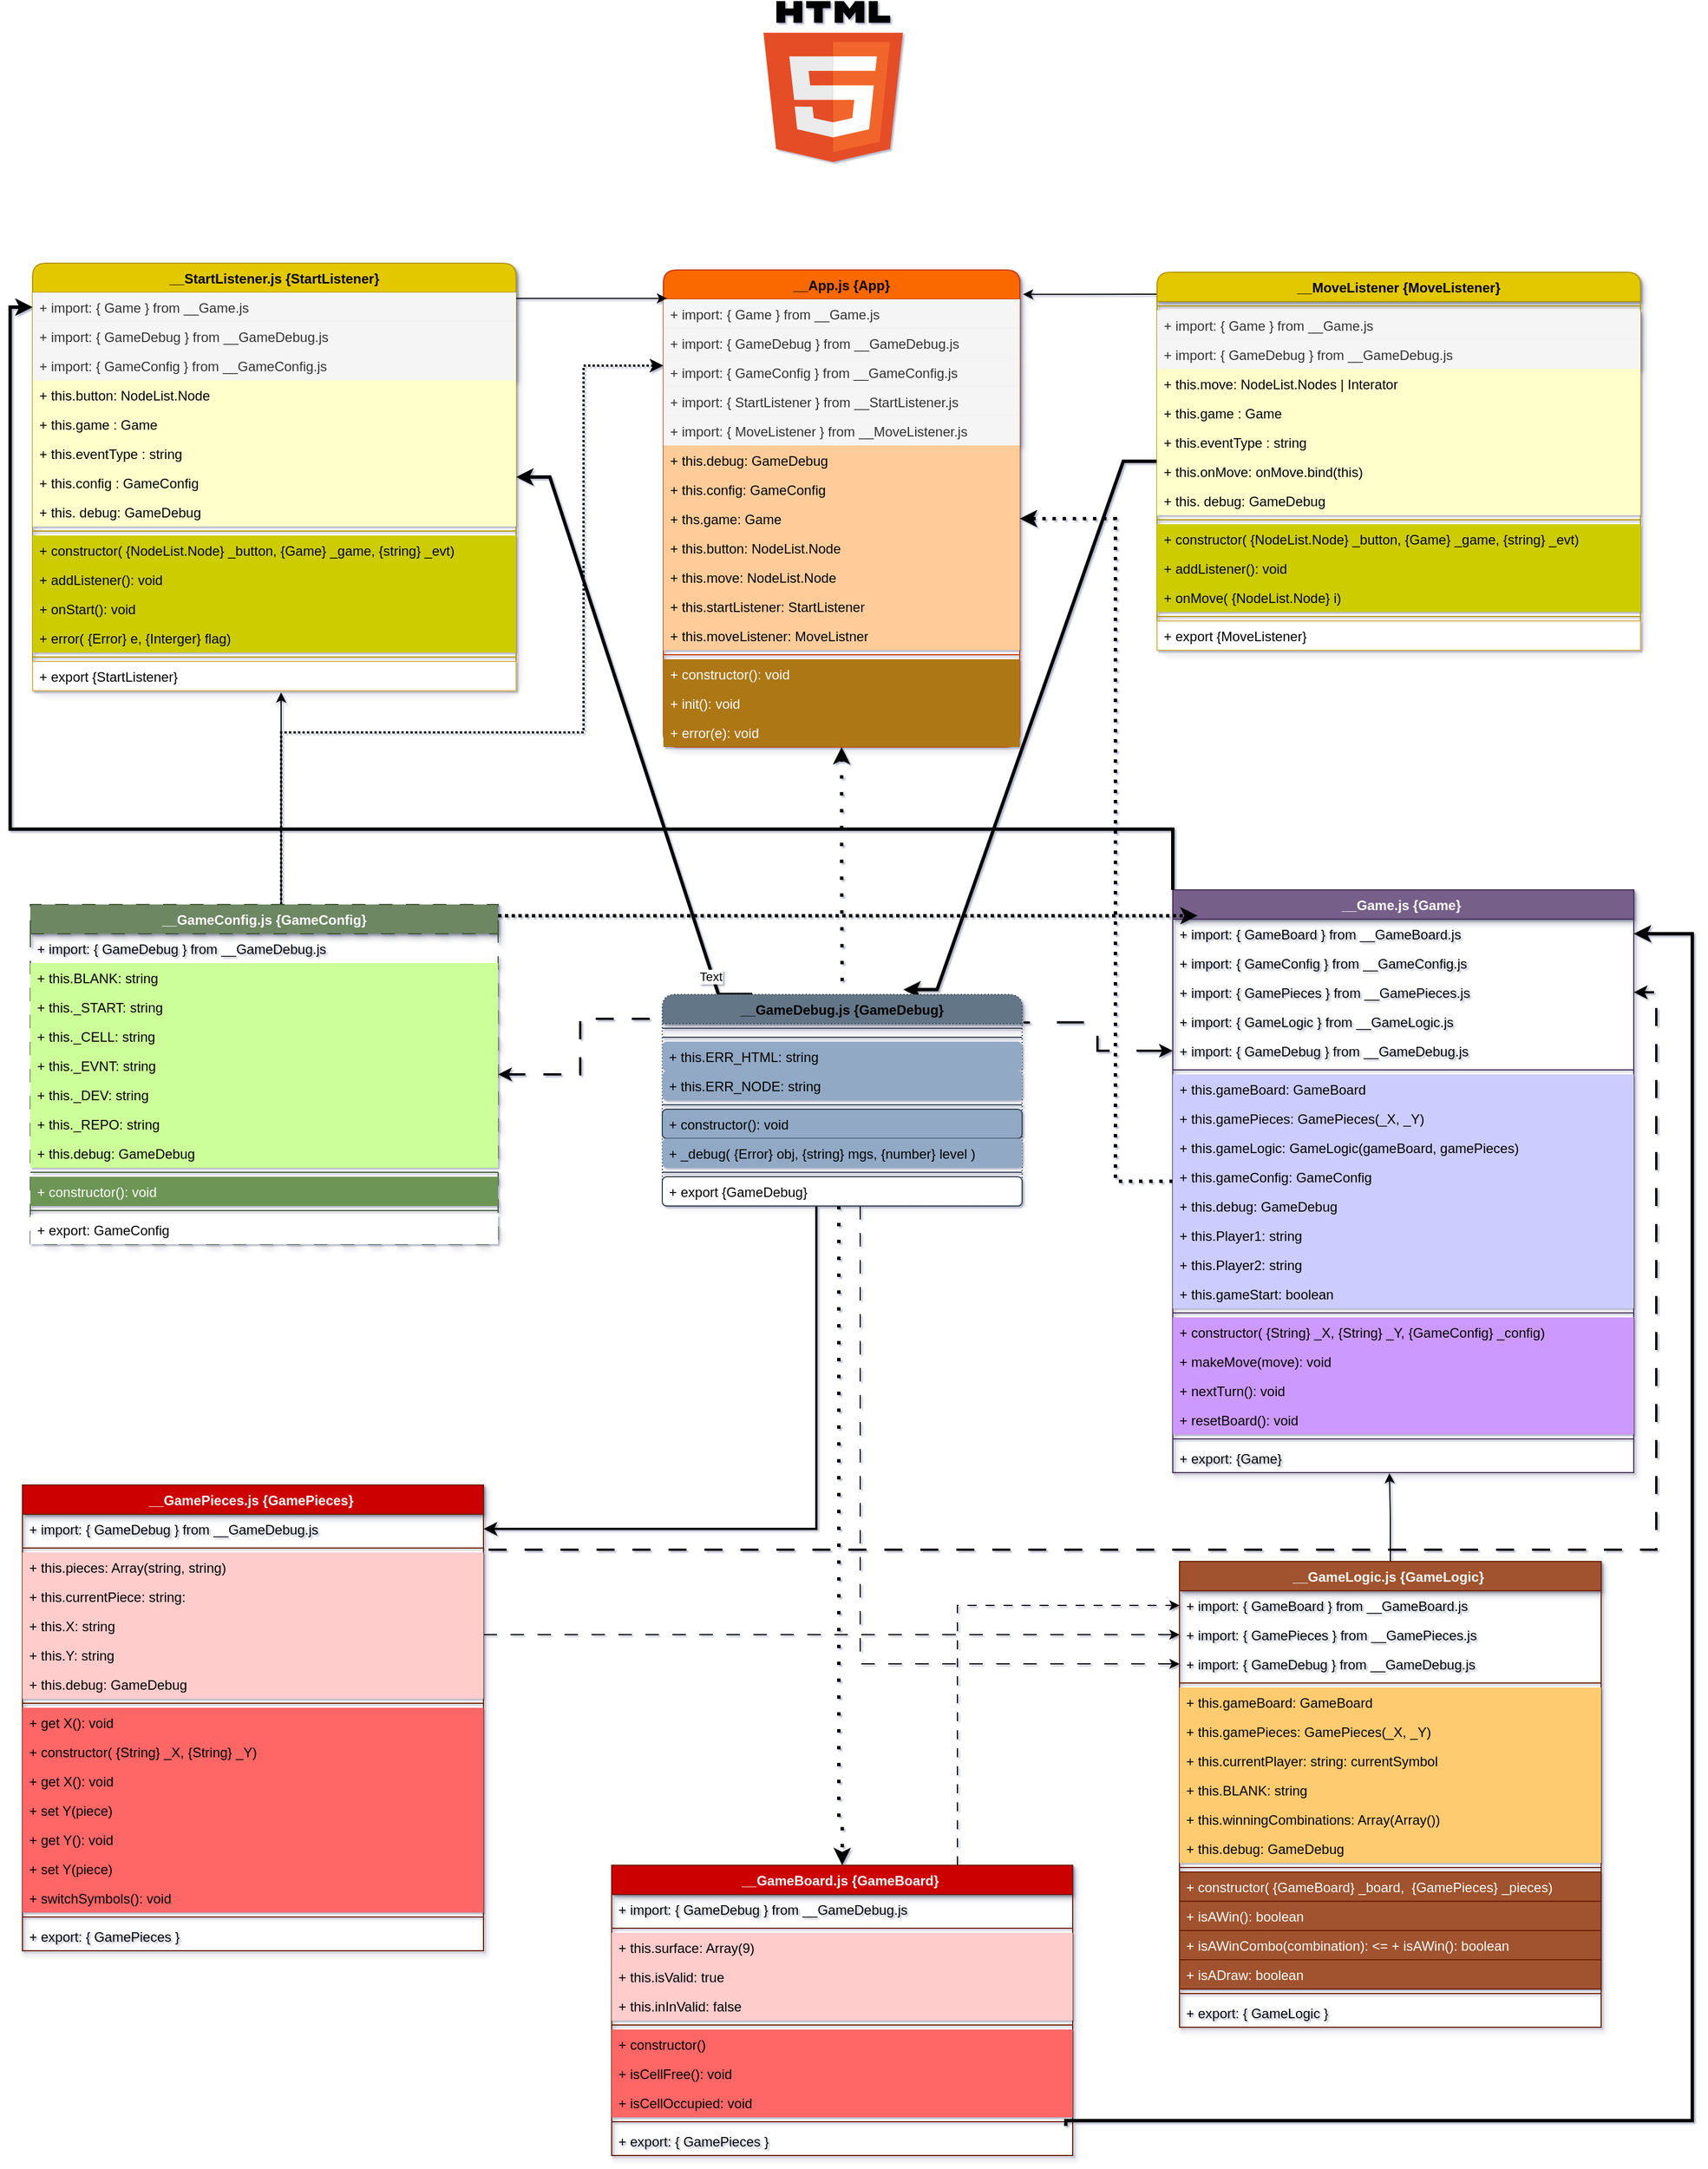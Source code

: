 <mxfile version="21.0.6" type="github"><diagram name="Class Diagram: Tic Tac Toe" id="aCE_5Tv1TAG58n2NZjRF"><mxGraphModel dx="3707" dy="3005" grid="0" gridSize="10" guides="0" tooltips="1" connect="1" arrows="1" fold="1" page="1" pageScale="1" pageWidth="827" pageHeight="1169" math="0" shadow="1"><root><mxCell id="0"/><mxCell id="1" parent="0"/><mxCell id="OfPYp8utOVpG8Hfqrlgx-23" style="edgeStyle=orthogonalEdgeStyle;rounded=0;orthogonalLoop=1;jettySize=auto;html=1;exitX=1.009;exitY=-0.168;exitDx=0;exitDy=0;entryX=0.004;entryY=0.058;entryDx=0;entryDy=0;entryPerimeter=0;exitPerimeter=0;startArrow=classic;startFill=1;endArrow=none;endFill=0;" parent="1" source="c5cfu-kxik5QwjreXYwy-25" target="qb7xBr4XLLizryB7wynD-14" edge="1"><mxGeometry relative="1" as="geometry"><mxPoint x="596" y="-669" as="sourcePoint"/><Array as="points"/></mxGeometry></mxCell><mxCell id="c5cfu-kxik5QwjreXYwy-33" style="edgeStyle=orthogonalEdgeStyle;rounded=0;orthogonalLoop=1;jettySize=auto;html=1;entryX=0.5;entryY=0;entryDx=0;entryDy=0;startArrow=classic;startFill=1;endArrow=none;endFill=0;dashed=1;dashPattern=1 4;strokeWidth=3;" edge="1" parent="1" source="PlaFUCfjhteBFu3HmuK4-12" target="OfPYp8utOVpG8Hfqrlgx-191"><mxGeometry relative="1" as="geometry"/></mxCell><mxCell id="PlaFUCfjhteBFu3HmuK4-12" value="__App.js {App}" style="swimlane;fontStyle=1;align=center;verticalAlign=top;childLayout=stackLayout;horizontal=1;startSize=26;horizontalStack=0;resizeParent=1;resizeParentMax=0;resizeLast=0;collapsible=1;marginBottom=0;whiteSpace=wrap;html=1;fillColor=#fa6800;fontColor=#000000;strokeColor=#C73500;shadow=1;rounded=1;" parent="1" vertex="1"><mxGeometry x="260" y="-845" width="317" height="424" as="geometry"/></mxCell><mxCell id="c5cfu-kxik5QwjreXYwy-25" value="+ import: { Game } from __Game.js" style="text;strokeColor=none;fillColor=#f5f5f5;align=left;verticalAlign=top;spacingLeft=4;spacingRight=4;overflow=hidden;rotatable=0;points=[[0,0.5],[1,0.5]];portConstraint=eastwest;whiteSpace=wrap;html=1;fontColor=#333333;shadow=1;" vertex="1" parent="PlaFUCfjhteBFu3HmuK4-12"><mxGeometry y="26" width="317" height="26" as="geometry"/></mxCell><mxCell id="c5cfu-kxik5QwjreXYwy-26" value="+ import: { GameDebug } from __GameDebug.js" style="text;strokeColor=none;fillColor=#f5f5f5;align=left;verticalAlign=top;spacingLeft=4;spacingRight=4;overflow=hidden;rotatable=0;points=[[0,0.5],[1,0.5]];portConstraint=eastwest;whiteSpace=wrap;html=1;fontColor=#333333;shadow=1;" vertex="1" parent="PlaFUCfjhteBFu3HmuK4-12"><mxGeometry y="52" width="317" height="26" as="geometry"/></mxCell><mxCell id="c5cfu-kxik5QwjreXYwy-27" value="+ import: { GameConfig } from __GameConfig.js" style="text;strokeColor=none;fillColor=#f5f5f5;align=left;verticalAlign=top;spacingLeft=4;spacingRight=4;overflow=hidden;rotatable=0;points=[[0,0.5],[1,0.5]];portConstraint=eastwest;whiteSpace=wrap;html=1;fontColor=#333333;shadow=1;" vertex="1" parent="PlaFUCfjhteBFu3HmuK4-12"><mxGeometry y="78" width="317" height="26" as="geometry"/></mxCell><mxCell id="c5cfu-kxik5QwjreXYwy-28" value="+ import: { StartListener } from __StartListener.js" style="text;strokeColor=none;fillColor=#f5f5f5;align=left;verticalAlign=top;spacingLeft=4;spacingRight=4;overflow=hidden;rotatable=0;points=[[0,0.5],[1,0.5]];portConstraint=eastwest;whiteSpace=wrap;html=1;fontColor=#333333;shadow=1;" vertex="1" parent="PlaFUCfjhteBFu3HmuK4-12"><mxGeometry y="104" width="317" height="26" as="geometry"/></mxCell><mxCell id="c5cfu-kxik5QwjreXYwy-29" value="+ import: { MoveListener } from __MoveListener.js" style="text;strokeColor=none;fillColor=#f5f5f5;align=left;verticalAlign=top;spacingLeft=4;spacingRight=4;overflow=hidden;rotatable=0;points=[[0,0.5],[1,0.5]];portConstraint=eastwest;whiteSpace=wrap;html=1;fontColor=#333333;shadow=1;" vertex="1" parent="PlaFUCfjhteBFu3HmuK4-12"><mxGeometry y="130" width="317" height="26" as="geometry"/></mxCell><mxCell id="PlaFUCfjhteBFu3HmuK4-13" value="+ this.debug: GameDebug" style="text;strokeColor=none;fillColor=#FFCC99;align=left;verticalAlign=top;spacingLeft=4;spacingRight=4;overflow=hidden;rotatable=0;points=[[0,0.5],[1,0.5]];portConstraint=eastwest;whiteSpace=wrap;html=1;" parent="PlaFUCfjhteBFu3HmuK4-12" vertex="1"><mxGeometry y="156" width="317" height="26" as="geometry"/></mxCell><mxCell id="PlaFUCfjhteBFu3HmuK4-16" value="+ this.config: GameConfig" style="text;strokeColor=none;fillColor=#FFCC99;align=left;verticalAlign=top;spacingLeft=4;spacingRight=4;overflow=hidden;rotatable=0;points=[[0,0.5],[1,0.5]];portConstraint=eastwest;whiteSpace=wrap;html=1;" parent="PlaFUCfjhteBFu3HmuK4-12" vertex="1"><mxGeometry y="182" width="317" height="26" as="geometry"/></mxCell><mxCell id="PlaFUCfjhteBFu3HmuK4-17" value="+ ths.game: Game" style="text;strokeColor=none;fillColor=#FFCC99;align=left;verticalAlign=top;spacingLeft=4;spacingRight=4;overflow=hidden;rotatable=0;points=[[0,0.5],[1,0.5]];portConstraint=eastwest;whiteSpace=wrap;html=1;" parent="PlaFUCfjhteBFu3HmuK4-12" vertex="1"><mxGeometry y="208" width="317" height="26" as="geometry"/></mxCell><mxCell id="PlaFUCfjhteBFu3HmuK4-18" value="+ this.button: NodeList.Node" style="text;strokeColor=none;fillColor=#FFCC99;align=left;verticalAlign=top;spacingLeft=4;spacingRight=4;overflow=hidden;rotatable=0;points=[[0,0.5],[1,0.5]];portConstraint=eastwest;whiteSpace=wrap;html=1;" parent="PlaFUCfjhteBFu3HmuK4-12" vertex="1"><mxGeometry y="234" width="317" height="26" as="geometry"/></mxCell><mxCell id="PlaFUCfjhteBFu3HmuK4-19" value="+ this.move: NodeList.Node" style="text;strokeColor=none;fillColor=#FFCC99;align=left;verticalAlign=top;spacingLeft=4;spacingRight=4;overflow=hidden;rotatable=0;points=[[0,0.5],[1,0.5]];portConstraint=eastwest;whiteSpace=wrap;html=1;" parent="PlaFUCfjhteBFu3HmuK4-12" vertex="1"><mxGeometry y="260" width="317" height="26" as="geometry"/></mxCell><mxCell id="PlaFUCfjhteBFu3HmuK4-20" value="+ this.startListener: StartListener" style="text;strokeColor=none;fillColor=#FFCC99;align=left;verticalAlign=top;spacingLeft=4;spacingRight=4;overflow=hidden;rotatable=0;points=[[0,0.5],[1,0.5]];portConstraint=eastwest;whiteSpace=wrap;html=1;" parent="PlaFUCfjhteBFu3HmuK4-12" vertex="1"><mxGeometry y="286" width="317" height="26" as="geometry"/></mxCell><mxCell id="PlaFUCfjhteBFu3HmuK4-21" value="+ this.moveListener: MoveListner" style="text;strokeColor=none;fillColor=#FFCC99;align=left;verticalAlign=top;spacingLeft=4;spacingRight=4;overflow=hidden;rotatable=0;points=[[0,0.5],[1,0.5]];portConstraint=eastwest;whiteSpace=wrap;html=1;" parent="PlaFUCfjhteBFu3HmuK4-12" vertex="1"><mxGeometry y="312" width="317" height="26" as="geometry"/></mxCell><mxCell id="PlaFUCfjhteBFu3HmuK4-14" value="" style="line;strokeWidth=1;fillColor=none;align=left;verticalAlign=middle;spacingTop=-1;spacingLeft=3;spacingRight=3;rotatable=0;labelPosition=right;points=[];portConstraint=eastwest;strokeColor=inherit;" parent="PlaFUCfjhteBFu3HmuK4-12" vertex="1"><mxGeometry y="338" width="317" height="8" as="geometry"/></mxCell><mxCell id="PlaFUCfjhteBFu3HmuK4-15" value="+ constructor(): void" style="text;strokeColor=none;fillColor=#AD7718;align=left;verticalAlign=top;spacingLeft=4;spacingRight=4;overflow=hidden;rotatable=0;points=[[0,0.5],[1,0.5]];portConstraint=eastwest;whiteSpace=wrap;html=1;gradientColor=none;fontColor=#FFFFFF;" parent="PlaFUCfjhteBFu3HmuK4-12" vertex="1"><mxGeometry y="346" width="317" height="26" as="geometry"/></mxCell><mxCell id="PlaFUCfjhteBFu3HmuK4-31" value="+ init(): void" style="text;strokeColor=none;fillColor=#AD7718;align=left;verticalAlign=top;spacingLeft=4;spacingRight=4;overflow=hidden;rotatable=0;points=[[0,0.5],[1,0.5]];portConstraint=eastwest;whiteSpace=wrap;html=1;gradientColor=none;fontColor=#FFFFFF;" parent="PlaFUCfjhteBFu3HmuK4-12" vertex="1"><mxGeometry y="372" width="317" height="26" as="geometry"/></mxCell><mxCell id="PlaFUCfjhteBFu3HmuK4-23" value="+ error(e): void" style="text;strokeColor=none;fillColor=#AD7718;align=left;verticalAlign=top;spacingLeft=4;spacingRight=4;overflow=hidden;rotatable=0;points=[[0,0.5],[1,0.5]];portConstraint=eastwest;whiteSpace=wrap;html=1;gradientColor=none;fontColor=#FFFFFF;" parent="PlaFUCfjhteBFu3HmuK4-12" vertex="1"><mxGeometry y="398" width="317" height="26" as="geometry"/></mxCell><mxCell id="c5cfu-kxik5QwjreXYwy-32" style="edgeStyle=orthogonalEdgeStyle;rounded=0;orthogonalLoop=1;jettySize=auto;html=1;entryX=1.004;entryY=0.132;entryDx=0;entryDy=0;startArrow=classic;startFill=1;endArrow=none;endFill=0;exitX=0;exitY=0.5;exitDx=0;exitDy=0;entryPerimeter=0;dashed=1;dashPattern=12 12;strokeWidth=2;" edge="1" parent="1" source="c5cfu-kxik5QwjreXYwy-14" target="OfPYp8utOVpG8Hfqrlgx-191"><mxGeometry relative="1" as="geometry"/></mxCell><mxCell id="c5cfu-kxik5QwjreXYwy-60" style="edgeStyle=orthogonalEdgeStyle;rounded=0;orthogonalLoop=1;jettySize=auto;html=1;entryX=1;entryY=0.5;entryDx=0;entryDy=0;dashed=1;dashPattern=1 2;strokeWidth=3;" edge="1" parent="1" source="PlaFUCfjhteBFu3HmuK4-24" target="PlaFUCfjhteBFu3HmuK4-17"><mxGeometry relative="1" as="geometry"><Array as="points"><mxPoint x="662" y="-35"/><mxPoint x="662" y="-624"/></Array></mxGeometry></mxCell><mxCell id="PlaFUCfjhteBFu3HmuK4-24" value="__Game.js {Game}&amp;nbsp;" style="swimlane;fontStyle=1;align=center;verticalAlign=top;childLayout=stackLayout;horizontal=1;startSize=26;horizontalStack=0;resizeParent=1;resizeParentMax=0;resizeLast=0;collapsible=1;marginBottom=0;whiteSpace=wrap;html=1;fillColor=#76608a;fontColor=#ffffff;strokeColor=#432D57;shadow=1;" parent="1" vertex="1"><mxGeometry x="713" y="-294" width="410" height="518" as="geometry"/></mxCell><mxCell id="c5cfu-kxik5QwjreXYwy-15" value="+ import: { GameBoard } from __GameBoard.js" style="text;strokeColor=none;fillColor=none;align=left;verticalAlign=top;spacingLeft=4;spacingRight=4;overflow=hidden;rotatable=0;points=[[0,0.5],[1,0.5]];portConstraint=eastwest;whiteSpace=wrap;html=1;" vertex="1" parent="PlaFUCfjhteBFu3HmuK4-24"><mxGeometry y="26" width="410" height="26" as="geometry"/></mxCell><mxCell id="c5cfu-kxik5QwjreXYwy-43" value="+ import: { GameConfig } from __GameConfig.js" style="text;strokeColor=none;fillColor=none;align=left;verticalAlign=top;spacingLeft=4;spacingRight=4;overflow=hidden;rotatable=0;points=[[0,0.5],[1,0.5]];portConstraint=eastwest;whiteSpace=wrap;html=1;" vertex="1" parent="PlaFUCfjhteBFu3HmuK4-24"><mxGeometry y="52" width="410" height="26" as="geometry"/></mxCell><mxCell id="c5cfu-kxik5QwjreXYwy-16" value="+ import: { GamePieces } from __GamePieces.js" style="text;strokeColor=none;fillColor=none;align=left;verticalAlign=top;spacingLeft=4;spacingRight=4;overflow=hidden;rotatable=0;points=[[0,0.5],[1,0.5]];portConstraint=eastwest;whiteSpace=wrap;html=1;" vertex="1" parent="PlaFUCfjhteBFu3HmuK4-24"><mxGeometry y="78" width="410" height="26" as="geometry"/></mxCell><mxCell id="c5cfu-kxik5QwjreXYwy-17" value="+ import: { GameLogic } from __GameLogic.js" style="text;strokeColor=none;fillColor=none;align=left;verticalAlign=top;spacingLeft=4;spacingRight=4;overflow=hidden;rotatable=0;points=[[0,0.5],[1,0.5]];portConstraint=eastwest;whiteSpace=wrap;html=1;" vertex="1" parent="PlaFUCfjhteBFu3HmuK4-24"><mxGeometry y="104" width="410" height="26" as="geometry"/></mxCell><mxCell id="c5cfu-kxik5QwjreXYwy-14" value="+ import: { GameDebug } from __GameDebug.js" style="text;strokeColor=none;fillColor=none;align=left;verticalAlign=top;spacingLeft=4;spacingRight=4;overflow=hidden;rotatable=0;points=[[0,0.5],[1,0.5]];portConstraint=eastwest;whiteSpace=wrap;html=1;" vertex="1" parent="PlaFUCfjhteBFu3HmuK4-24"><mxGeometry y="130" width="410" height="26" as="geometry"/></mxCell><mxCell id="qb7xBr4XLLizryB7wynD-8" value="" style="line;strokeWidth=1;fillColor=none;align=left;verticalAlign=middle;spacingTop=-1;spacingLeft=3;spacingRight=3;rotatable=0;labelPosition=right;points=[];portConstraint=eastwest;strokeColor=inherit;" parent="PlaFUCfjhteBFu3HmuK4-24" vertex="1"><mxGeometry y="156" width="410" height="8" as="geometry"/></mxCell><mxCell id="PlaFUCfjhteBFu3HmuK4-25" value="+ this.gameBoard: GameBoard" style="text;strokeColor=none;fillColor=#CCCCFF;align=left;verticalAlign=top;spacingLeft=4;spacingRight=4;overflow=hidden;rotatable=0;points=[[0,0.5],[1,0.5]];portConstraint=eastwest;whiteSpace=wrap;html=1;" parent="PlaFUCfjhteBFu3HmuK4-24" vertex="1"><mxGeometry y="164" width="410" height="26" as="geometry"/></mxCell><mxCell id="PlaFUCfjhteBFu3HmuK4-28" value="+ this.gamePieces: GamePieces(_X, _Y)" style="text;strokeColor=none;fillColor=#CCCCFF;align=left;verticalAlign=top;spacingLeft=4;spacingRight=4;overflow=hidden;rotatable=0;points=[[0,0.5],[1,0.5]];portConstraint=eastwest;whiteSpace=wrap;html=1;" parent="PlaFUCfjhteBFu3HmuK4-24" vertex="1"><mxGeometry y="190" width="410" height="26" as="geometry"/></mxCell><mxCell id="PlaFUCfjhteBFu3HmuK4-29" value="+ this.gameLogic: GameLogic(gameBoard, gamePieces)" style="text;strokeColor=none;fillColor=#CCCCFF;align=left;verticalAlign=top;spacingLeft=4;spacingRight=4;overflow=hidden;rotatable=0;points=[[0,0.5],[1,0.5]];portConstraint=eastwest;whiteSpace=wrap;html=1;" parent="PlaFUCfjhteBFu3HmuK4-24" vertex="1"><mxGeometry y="216" width="410" height="26" as="geometry"/></mxCell><mxCell id="PlaFUCfjhteBFu3HmuK4-30" value="+ this.gameConfig: GameConfig" style="text;strokeColor=none;fillColor=#CCCCFF;align=left;verticalAlign=top;spacingLeft=4;spacingRight=4;overflow=hidden;rotatable=0;points=[[0,0.5],[1,0.5]];portConstraint=eastwest;whiteSpace=wrap;html=1;" parent="PlaFUCfjhteBFu3HmuK4-24" vertex="1"><mxGeometry y="242" width="410" height="26" as="geometry"/></mxCell><mxCell id="qb7xBr4XLLizryB7wynD-1" value="+ this.debug: GameDebug" style="text;strokeColor=none;fillColor=#CCCCFF;align=left;verticalAlign=top;spacingLeft=4;spacingRight=4;overflow=hidden;rotatable=0;points=[[0,0.5],[1,0.5]];portConstraint=eastwest;whiteSpace=wrap;html=1;" parent="PlaFUCfjhteBFu3HmuK4-24" vertex="1"><mxGeometry y="268" width="410" height="26" as="geometry"/></mxCell><mxCell id="OfPYp8utOVpG8Hfqrlgx-142" value="+ this.Player1: string" style="text;strokeColor=none;fillColor=#CCCCFF;align=left;verticalAlign=top;spacingLeft=4;spacingRight=4;overflow=hidden;rotatable=0;points=[[0,0.5],[1,0.5]];portConstraint=eastwest;whiteSpace=wrap;html=1;" parent="PlaFUCfjhteBFu3HmuK4-24" vertex="1"><mxGeometry y="294" width="410" height="26" as="geometry"/></mxCell><mxCell id="qb7xBr4XLLizryB7wynD-2" value="+ this.Player2: string" style="text;strokeColor=none;fillColor=#CCCCFF;align=left;verticalAlign=top;spacingLeft=4;spacingRight=4;overflow=hidden;rotatable=0;points=[[0,0.5],[1,0.5]];portConstraint=eastwest;whiteSpace=wrap;html=1;" parent="PlaFUCfjhteBFu3HmuK4-24" vertex="1"><mxGeometry y="320" width="410" height="26" as="geometry"/></mxCell><mxCell id="qb7xBr4XLLizryB7wynD-3" value="+ this.gameStart: boolean" style="text;strokeColor=none;fillColor=#CCCCFF;align=left;verticalAlign=top;spacingLeft=4;spacingRight=4;overflow=hidden;rotatable=0;points=[[0,0.5],[1,0.5]];portConstraint=eastwest;whiteSpace=wrap;html=1;" parent="PlaFUCfjhteBFu3HmuK4-24" vertex="1"><mxGeometry y="346" width="410" height="26" as="geometry"/></mxCell><mxCell id="PlaFUCfjhteBFu3HmuK4-26" value="" style="line;strokeWidth=1;fillColor=none;align=left;verticalAlign=middle;spacingTop=-1;spacingLeft=3;spacingRight=3;rotatable=0;labelPosition=right;points=[];portConstraint=eastwest;strokeColor=inherit;" parent="PlaFUCfjhteBFu3HmuK4-24" vertex="1"><mxGeometry y="372" width="410" height="8" as="geometry"/></mxCell><mxCell id="PlaFUCfjhteBFu3HmuK4-32" value="+ constructor( {String} _X, {String} _Y, {GameConfig} _config)" style="text;strokeColor=none;fillColor=#CC99FF;align=left;verticalAlign=top;spacingLeft=4;spacingRight=4;overflow=hidden;rotatable=0;points=[[0,0.5],[1,0.5]];portConstraint=eastwest;whiteSpace=wrap;html=1;" parent="PlaFUCfjhteBFu3HmuK4-24" vertex="1"><mxGeometry y="380" width="410" height="26" as="geometry"/></mxCell><mxCell id="PlaFUCfjhteBFu3HmuK4-27" value="+ makeMove(move): void" style="text;strokeColor=none;fillColor=#CC99FF;align=left;verticalAlign=top;spacingLeft=4;spacingRight=4;overflow=hidden;rotatable=0;points=[[0,0.5],[1,0.5]];portConstraint=eastwest;whiteSpace=wrap;html=1;" parent="PlaFUCfjhteBFu3HmuK4-24" vertex="1"><mxGeometry y="406" width="410" height="26" as="geometry"/></mxCell><mxCell id="qb7xBr4XLLizryB7wynD-4" value="+ nextTurn(): void" style="text;strokeColor=none;fillColor=#CC99FF;align=left;verticalAlign=top;spacingLeft=4;spacingRight=4;overflow=hidden;rotatable=0;points=[[0,0.5],[1,0.5]];portConstraint=eastwest;whiteSpace=wrap;html=1;" parent="PlaFUCfjhteBFu3HmuK4-24" vertex="1"><mxGeometry y="432" width="410" height="26" as="geometry"/></mxCell><mxCell id="qb7xBr4XLLizryB7wynD-5" value="+ resetBoard(): void" style="text;strokeColor=none;fillColor=#CC99FF;align=left;verticalAlign=top;spacingLeft=4;spacingRight=4;overflow=hidden;rotatable=0;points=[[0,0.5],[1,0.5]];portConstraint=eastwest;whiteSpace=wrap;html=1;" parent="PlaFUCfjhteBFu3HmuK4-24" vertex="1"><mxGeometry y="458" width="410" height="26" as="geometry"/></mxCell><mxCell id="qb7xBr4XLLizryB7wynD-6" value="" style="line;strokeWidth=1;fillColor=none;align=left;verticalAlign=middle;spacingTop=-1;spacingLeft=3;spacingRight=3;rotatable=0;labelPosition=right;points=[];portConstraint=eastwest;strokeColor=inherit;" parent="PlaFUCfjhteBFu3HmuK4-24" vertex="1"><mxGeometry y="484" width="410" height="8" as="geometry"/></mxCell><mxCell id="qb7xBr4XLLizryB7wynD-7" value="+ export: {Game}" style="text;strokeColor=none;fillColor=none;align=left;verticalAlign=top;spacingLeft=4;spacingRight=4;overflow=hidden;rotatable=0;points=[[0,0.5],[1,0.5]];portConstraint=eastwest;whiteSpace=wrap;html=1;" parent="PlaFUCfjhteBFu3HmuK4-24" vertex="1"><mxGeometry y="492" width="410" height="26" as="geometry"/></mxCell><mxCell id="c5cfu-kxik5QwjreXYwy-35" style="edgeStyle=entityRelationEdgeStyle;rounded=0;orthogonalLoop=1;jettySize=auto;html=1;entryX=0.25;entryY=0;entryDx=0;entryDy=0;startArrow=classic;startFill=1;endArrow=none;endFill=0;strokeWidth=3;" edge="1" parent="1" source="qb7xBr4XLLizryB7wynD-10" target="OfPYp8utOVpG8Hfqrlgx-191"><mxGeometry relative="1" as="geometry"/></mxCell><mxCell id="c5cfu-kxik5QwjreXYwy-41" value="Text" style="edgeLabel;html=1;align=center;verticalAlign=middle;resizable=0;points=[];" vertex="1" connectable="0" parent="c5cfu-kxik5QwjreXYwy-35"><mxGeometry x="0.826" y="-2" relative="1" as="geometry"><mxPoint as="offset"/></mxGeometry></mxCell><mxCell id="c5cfu-kxik5QwjreXYwy-58" style="edgeStyle=orthogonalEdgeStyle;rounded=0;orthogonalLoop=1;jettySize=auto;html=1;entryX=0;entryY=0;entryDx=0;entryDy=0;exitX=0;exitY=0.5;exitDx=0;exitDy=0;strokeWidth=3;startArrow=classic;startFill=1;endArrow=none;endFill=0;" edge="1" parent="1" source="c5cfu-kxik5QwjreXYwy-47" target="PlaFUCfjhteBFu3HmuK4-24"><mxGeometry relative="1" as="geometry"><Array as="points"><mxPoint x="-321" y="-812"/><mxPoint x="-321" y="-348"/><mxPoint x="713" y="-348"/></Array></mxGeometry></mxCell><mxCell id="qb7xBr4XLLizryB7wynD-10" value="__StartListener.js {StartListener}" style="swimlane;fontStyle=1;align=center;verticalAlign=top;childLayout=stackLayout;horizontal=1;startSize=26;horizontalStack=0;resizeParent=1;resizeParentMax=0;resizeLast=0;collapsible=1;marginBottom=0;whiteSpace=wrap;html=1;fillColor=#e3c800;fontColor=#000000;strokeColor=#B09500;rounded=1;shadow=1;" parent="1" vertex="1"><mxGeometry x="-301" y="-851" width="430" height="380" as="geometry"/></mxCell><mxCell id="c5cfu-kxik5QwjreXYwy-47" value="+ import: { Game } from __Game.js" style="text;strokeColor=none;fillColor=#f5f5f5;align=left;verticalAlign=top;spacingLeft=4;spacingRight=4;overflow=hidden;rotatable=0;points=[[0,0.5],[1,0.5]];portConstraint=eastwest;whiteSpace=wrap;html=1;fontColor=#333333;shadow=1;" vertex="1" parent="qb7xBr4XLLizryB7wynD-10"><mxGeometry y="26" width="430" height="26" as="geometry"/></mxCell><mxCell id="c5cfu-kxik5QwjreXYwy-48" value="+ import: { GameDebug } from __GameDebug.js" style="text;strokeColor=none;fillColor=#f5f5f5;align=left;verticalAlign=top;spacingLeft=4;spacingRight=4;overflow=hidden;rotatable=0;points=[[0,0.5],[1,0.5]];portConstraint=eastwest;whiteSpace=wrap;html=1;fontColor=#333333;shadow=1;" vertex="1" parent="qb7xBr4XLLizryB7wynD-10"><mxGeometry y="52" width="430" height="26" as="geometry"/></mxCell><mxCell id="c5cfu-kxik5QwjreXYwy-49" value="+ import: { GameConfig } from __GameConfig.js" style="text;strokeColor=none;fillColor=#f5f5f5;align=left;verticalAlign=top;spacingLeft=4;spacingRight=4;overflow=hidden;rotatable=0;points=[[0,0.5],[1,0.5]];portConstraint=eastwest;whiteSpace=wrap;html=1;fontColor=#333333;shadow=1;" vertex="1" parent="qb7xBr4XLLizryB7wynD-10"><mxGeometry y="78" width="430" height="26" as="geometry"/></mxCell><mxCell id="qb7xBr4XLLizryB7wynD-19" value="+ this.button: NodeList.Node&amp;nbsp;" style="text;strokeColor=none;fillColor=#FFFFCC;align=left;verticalAlign=top;spacingLeft=4;spacingRight=4;overflow=hidden;rotatable=0;points=[[0,0.5],[1,0.5]];portConstraint=eastwest;whiteSpace=wrap;html=1;" parent="qb7xBr4XLLizryB7wynD-10" vertex="1"><mxGeometry y="104" width="430" height="26" as="geometry"/></mxCell><mxCell id="qb7xBr4XLLizryB7wynD-21" value="+ this.game : Game" style="text;strokeColor=none;fillColor=#FFFFCC;align=left;verticalAlign=top;spacingLeft=4;spacingRight=4;overflow=hidden;rotatable=0;points=[[0,0.5],[1,0.5]];portConstraint=eastwest;whiteSpace=wrap;html=1;" parent="qb7xBr4XLLizryB7wynD-10" vertex="1"><mxGeometry y="130" width="430" height="26" as="geometry"/></mxCell><mxCell id="qb7xBr4XLLizryB7wynD-20" value="+ this.eventType : string&amp;nbsp;" style="text;strokeColor=none;fillColor=#FFFFCC;align=left;verticalAlign=top;spacingLeft=4;spacingRight=4;overflow=hidden;rotatable=0;points=[[0,0.5],[1,0.5]];portConstraint=eastwest;whiteSpace=wrap;html=1;" parent="qb7xBr4XLLizryB7wynD-10" vertex="1"><mxGeometry y="156" width="430" height="26" as="geometry"/></mxCell><mxCell id="qb7xBr4XLLizryB7wynD-18" value="+ this.config : GameConfig&amp;nbsp;" style="text;strokeColor=none;fillColor=#FFFFCC;align=left;verticalAlign=top;spacingLeft=4;spacingRight=4;overflow=hidden;rotatable=0;points=[[0,0.5],[1,0.5]];portConstraint=eastwest;whiteSpace=wrap;html=1;" parent="qb7xBr4XLLizryB7wynD-10" vertex="1"><mxGeometry y="182" width="430" height="26" as="geometry"/></mxCell><mxCell id="qb7xBr4XLLizryB7wynD-11" value="+ this. debug: GameDebug&amp;nbsp;" style="text;strokeColor=none;fillColor=#FFFFCC;align=left;verticalAlign=top;spacingLeft=4;spacingRight=4;overflow=hidden;rotatable=0;points=[[0,0.5],[1,0.5]];portConstraint=eastwest;whiteSpace=wrap;html=1;" parent="qb7xBr4XLLizryB7wynD-10" vertex="1"><mxGeometry y="208" width="430" height="26" as="geometry"/></mxCell><mxCell id="qb7xBr4XLLizryB7wynD-12" value="" style="line;strokeWidth=1;fillColor=none;align=left;verticalAlign=middle;spacingTop=-1;spacingLeft=3;spacingRight=3;rotatable=0;labelPosition=right;points=[];portConstraint=eastwest;strokeColor=inherit;" parent="qb7xBr4XLLizryB7wynD-10" vertex="1"><mxGeometry y="234" width="430" height="8" as="geometry"/></mxCell><mxCell id="qb7xBr4XLLizryB7wynD-13" value="+ constructor( {NodeList.Node} _button, {Game} _game, {string} _evt)" style="text;strokeColor=none;fillColor=#CCCC00;align=left;verticalAlign=top;spacingLeft=4;spacingRight=4;overflow=hidden;rotatable=0;points=[[0,0.5],[1,0.5]];portConstraint=eastwest;whiteSpace=wrap;html=1;" parent="qb7xBr4XLLizryB7wynD-10" vertex="1"><mxGeometry y="242" width="430" height="26" as="geometry"/></mxCell><mxCell id="qb7xBr4XLLizryB7wynD-22" value="+ addListener(): void" style="text;strokeColor=none;fillColor=#CCCC00;align=left;verticalAlign=top;spacingLeft=4;spacingRight=4;overflow=hidden;rotatable=0;points=[[0,0.5],[1,0.5]];portConstraint=eastwest;whiteSpace=wrap;html=1;" parent="qb7xBr4XLLizryB7wynD-10" vertex="1"><mxGeometry y="268" width="430" height="26" as="geometry"/></mxCell><mxCell id="qb7xBr4XLLizryB7wynD-25" value="+ onStart(): void" style="text;strokeColor=none;fillColor=#CCCC00;align=left;verticalAlign=top;spacingLeft=4;spacingRight=4;overflow=hidden;rotatable=0;points=[[0,0.5],[1,0.5]];portConstraint=eastwest;whiteSpace=wrap;html=1;" parent="qb7xBr4XLLizryB7wynD-10" vertex="1"><mxGeometry y="294" width="430" height="26" as="geometry"/></mxCell><mxCell id="qb7xBr4XLLizryB7wynD-26" value="+ error( {Error} e, {Interger} flag)" style="text;strokeColor=none;fillColor=#CCCC00;align=left;verticalAlign=top;spacingLeft=4;spacingRight=4;overflow=hidden;rotatable=0;points=[[0,0.5],[1,0.5]];portConstraint=eastwest;whiteSpace=wrap;html=1;" parent="qb7xBr4XLLizryB7wynD-10" vertex="1"><mxGeometry y="320" width="430" height="26" as="geometry"/></mxCell><mxCell id="qb7xBr4XLLizryB7wynD-23" value="" style="line;strokeWidth=1;fillColor=none;align=left;verticalAlign=middle;spacingTop=-1;spacingLeft=3;spacingRight=3;rotatable=0;labelPosition=right;points=[];portConstraint=eastwest;strokeColor=inherit;" parent="qb7xBr4XLLizryB7wynD-10" vertex="1"><mxGeometry y="346" width="430" height="8" as="geometry"/></mxCell><mxCell id="qb7xBr4XLLizryB7wynD-24" value="+ export {StartListener}" style="text;strokeColor=#d6b656;fillColor=#FFFFFF;align=left;verticalAlign=top;spacingLeft=4;spacingRight=4;overflow=hidden;rotatable=0;points=[[0,0.5],[1,0.5]];portConstraint=eastwest;whiteSpace=wrap;html=1;" parent="qb7xBr4XLLizryB7wynD-10" vertex="1"><mxGeometry y="354" width="430" height="26" as="geometry"/></mxCell><mxCell id="c5cfu-kxik5QwjreXYwy-34" style="edgeStyle=entityRelationEdgeStyle;rounded=0;orthogonalLoop=1;jettySize=auto;html=1;entryX=0.67;entryY=-0.023;entryDx=0;entryDy=0;entryPerimeter=0;elbow=vertical;strokeWidth=3;" edge="1" parent="1" source="qb7xBr4XLLizryB7wynD-14" target="OfPYp8utOVpG8Hfqrlgx-191"><mxGeometry relative="1" as="geometry"/></mxCell><mxCell id="qb7xBr4XLLizryB7wynD-14" value="__MoveListener {MoveListener}" style="swimlane;fontStyle=1;align=center;verticalAlign=top;childLayout=stackLayout;horizontal=1;startSize=26;horizontalStack=0;resizeParent=1;resizeParentMax=0;resizeLast=0;collapsible=1;marginBottom=0;whiteSpace=wrap;html=1;fillColor=#e3c800;fontColor=#000000;strokeColor=#B09500;shadow=1;rounded=1;" parent="1" vertex="1"><mxGeometry x="699" y="-843" width="430" height="336" as="geometry"/></mxCell><mxCell id="OfPYp8utOVpG8Hfqrlgx-20" value="" style="line;strokeWidth=1;fillColor=none;align=left;verticalAlign=middle;spacingTop=-1;spacingLeft=3;spacingRight=3;rotatable=0;labelPosition=right;points=[];portConstraint=eastwest;strokeColor=inherit;" parent="qb7xBr4XLLizryB7wynD-14" vertex="1"><mxGeometry y="26" width="430" height="8" as="geometry"/></mxCell><mxCell id="c5cfu-kxik5QwjreXYwy-50" value="+ import: { Game } from __Game.js" style="text;strokeColor=none;fillColor=#f5f5f5;align=left;verticalAlign=top;spacingLeft=4;spacingRight=4;overflow=hidden;rotatable=0;points=[[0,0.5],[1,0.5]];portConstraint=eastwest;whiteSpace=wrap;html=1;fontColor=#333333;shadow=1;" vertex="1" parent="qb7xBr4XLLizryB7wynD-14"><mxGeometry y="34" width="430" height="26" as="geometry"/></mxCell><mxCell id="c5cfu-kxik5QwjreXYwy-51" value="+ import: { GameDebug } from __GameDebug.js" style="text;strokeColor=none;fillColor=#f5f5f5;align=left;verticalAlign=top;spacingLeft=4;spacingRight=4;overflow=hidden;rotatable=0;points=[[0,0.5],[1,0.5]];portConstraint=eastwest;whiteSpace=wrap;html=1;fontColor=#333333;shadow=1;" vertex="1" parent="qb7xBr4XLLizryB7wynD-14"><mxGeometry y="60" width="430" height="26" as="geometry"/></mxCell><mxCell id="qb7xBr4XLLizryB7wynD-15" value="+ this.move: NodeList.Nodes | Interator" style="text;strokeColor=none;fillColor=#FFFFCC;align=left;verticalAlign=top;spacingLeft=4;spacingRight=4;overflow=hidden;rotatable=0;points=[[0,0.5],[1,0.5]];portConstraint=eastwest;whiteSpace=wrap;html=1;" parent="qb7xBr4XLLizryB7wynD-14" vertex="1"><mxGeometry y="86" width="430" height="26" as="geometry"/></mxCell><mxCell id="OfPYp8utOVpG8Hfqrlgx-1" value="+ this.game : Game" style="text;strokeColor=none;fillColor=#FFFFCC;align=left;verticalAlign=top;spacingLeft=4;spacingRight=4;overflow=hidden;rotatable=0;points=[[0,0.5],[1,0.5]];portConstraint=eastwest;whiteSpace=wrap;html=1;" parent="qb7xBr4XLLizryB7wynD-14" vertex="1"><mxGeometry y="112" width="430" height="26" as="geometry"/></mxCell><mxCell id="OfPYp8utOVpG8Hfqrlgx-2" value="+ this.eventType : string&amp;nbsp;" style="text;strokeColor=none;fillColor=#FFFFCC;align=left;verticalAlign=top;spacingLeft=4;spacingRight=4;overflow=hidden;rotatable=0;points=[[0,0.5],[1,0.5]];portConstraint=eastwest;whiteSpace=wrap;html=1;" parent="qb7xBr4XLLizryB7wynD-14" vertex="1"><mxGeometry y="138" width="430" height="26" as="geometry"/></mxCell><mxCell id="OfPYp8utOVpG8Hfqrlgx-19" value="+ this.onMove: onMove.bind(this)" style="text;strokeColor=none;fillColor=#FFFFCC;align=left;verticalAlign=top;spacingLeft=4;spacingRight=4;overflow=hidden;rotatable=0;points=[[0,0.5],[1,0.5]];portConstraint=eastwest;whiteSpace=wrap;html=1;" parent="qb7xBr4XLLizryB7wynD-14" vertex="1"><mxGeometry y="164" width="430" height="26" as="geometry"/></mxCell><mxCell id="OfPYp8utOVpG8Hfqrlgx-3" value="+ this. debug: GameDebug&amp;nbsp;" style="text;strokeColor=none;fillColor=#FFFFCC;align=left;verticalAlign=top;spacingLeft=4;spacingRight=4;overflow=hidden;rotatable=0;points=[[0,0.5],[1,0.5]];portConstraint=eastwest;whiteSpace=wrap;html=1;" parent="qb7xBr4XLLizryB7wynD-14" vertex="1"><mxGeometry y="190" width="430" height="26" as="geometry"/></mxCell><mxCell id="qb7xBr4XLLizryB7wynD-16" value="" style="line;strokeWidth=1;fillColor=none;align=left;verticalAlign=middle;spacingTop=-1;spacingLeft=3;spacingRight=3;rotatable=0;labelPosition=right;points=[];portConstraint=eastwest;strokeColor=inherit;" parent="qb7xBr4XLLizryB7wynD-14" vertex="1"><mxGeometry y="216" width="430" height="8" as="geometry"/></mxCell><mxCell id="OfPYp8utOVpG8Hfqrlgx-4" value="+ constructor( {NodeList.Node} _button, {Game} _game, {string} _evt)" style="text;strokeColor=none;fillColor=#CCCC00;align=left;verticalAlign=top;spacingLeft=4;spacingRight=4;overflow=hidden;rotatable=0;points=[[0,0.5],[1,0.5]];portConstraint=eastwest;whiteSpace=wrap;html=1;" parent="qb7xBr4XLLizryB7wynD-14" vertex="1"><mxGeometry y="224" width="430" height="26" as="geometry"/></mxCell><mxCell id="OfPYp8utOVpG8Hfqrlgx-18" value="+ addListener(): void" style="text;strokeColor=none;fillColor=#CCCC00;align=left;verticalAlign=top;spacingLeft=4;spacingRight=4;overflow=hidden;rotatable=0;points=[[0,0.5],[1,0.5]];portConstraint=eastwest;whiteSpace=wrap;html=1;" parent="qb7xBr4XLLizryB7wynD-14" vertex="1"><mxGeometry y="250" width="430" height="26" as="geometry"/></mxCell><mxCell id="qb7xBr4XLLizryB7wynD-17" value="+ onMove( {NodeList.Node} i)" style="text;strokeColor=none;fillColor=#CCCC00;align=left;verticalAlign=top;spacingLeft=4;spacingRight=4;overflow=hidden;rotatable=0;points=[[0,0.5],[1,0.5]];portConstraint=eastwest;whiteSpace=wrap;html=1;" parent="qb7xBr4XLLizryB7wynD-14" vertex="1"><mxGeometry y="276" width="430" height="26" as="geometry"/></mxCell><mxCell id="OfPYp8utOVpG8Hfqrlgx-21" value="" style="line;strokeWidth=1;fillColor=none;align=left;verticalAlign=middle;spacingTop=-1;spacingLeft=3;spacingRight=3;rotatable=0;labelPosition=right;points=[];portConstraint=eastwest;strokeColor=inherit;" parent="qb7xBr4XLLizryB7wynD-14" vertex="1"><mxGeometry y="302" width="430" height="8" as="geometry"/></mxCell><mxCell id="OfPYp8utOVpG8Hfqrlgx-38" value="+ export {MoveListener}" style="text;strokeColor=#d6b656;fillColor=#FFFFFF;align=left;verticalAlign=top;spacingLeft=4;spacingRight=4;overflow=hidden;rotatable=0;points=[[0,0.5],[1,0.5]];portConstraint=eastwest;whiteSpace=wrap;html=1;" parent="qb7xBr4XLLizryB7wynD-14" vertex="1"><mxGeometry y="310" width="430" height="26" as="geometry"/></mxCell><mxCell id="c5cfu-kxik5QwjreXYwy-62" style="edgeStyle=orthogonalEdgeStyle;rounded=0;orthogonalLoop=1;jettySize=auto;html=1;entryX=0.47;entryY=1.019;entryDx=0;entryDy=0;entryPerimeter=0;" edge="1" parent="1" source="OfPYp8utOVpG8Hfqrlgx-76" target="qb7xBr4XLLizryB7wynD-7"><mxGeometry relative="1" as="geometry"><mxPoint x="906.5" y="240.561" as="targetPoint"/></mxGeometry></mxCell><mxCell id="OfPYp8utOVpG8Hfqrlgx-76" value="__GameLogic.js {GameLogic}&amp;nbsp;" style="swimlane;fontStyle=1;align=center;verticalAlign=top;childLayout=stackLayout;horizontal=1;startSize=26;horizontalStack=0;resizeParent=1;resizeParentMax=0;resizeLast=0;collapsible=1;marginBottom=0;whiteSpace=wrap;html=1;fillColor=#a0522d;fontColor=#ffffff;strokeColor=#6D1F00;shadow=1;" parent="1" vertex="1"><mxGeometry x="719" y="303" width="375" height="414" as="geometry"/></mxCell><mxCell id="c5cfu-kxik5QwjreXYwy-5" value="+ import: { GameBoard } from __GameBoard.js" style="text;strokeColor=none;fillColor=none;align=left;verticalAlign=top;spacingLeft=4;spacingRight=4;overflow=hidden;rotatable=0;points=[[0,0.5],[1,0.5]];portConstraint=eastwest;whiteSpace=wrap;html=1;" vertex="1" parent="OfPYp8utOVpG8Hfqrlgx-76"><mxGeometry y="26" width="375" height="26" as="geometry"/></mxCell><mxCell id="c5cfu-kxik5QwjreXYwy-6" value="+ import: { GamePieces } from __GamePieces.js" style="text;strokeColor=none;fillColor=none;align=left;verticalAlign=top;spacingLeft=4;spacingRight=4;overflow=hidden;rotatable=0;points=[[0,0.5],[1,0.5]];portConstraint=eastwest;whiteSpace=wrap;html=1;" vertex="1" parent="OfPYp8utOVpG8Hfqrlgx-76"><mxGeometry y="52" width="375" height="26" as="geometry"/></mxCell><mxCell id="c5cfu-kxik5QwjreXYwy-7" value="+ import: { GameDebug } from __GameDebug.js" style="text;strokeColor=none;fillColor=none;align=left;verticalAlign=top;spacingLeft=4;spacingRight=4;overflow=hidden;rotatable=0;points=[[0,0.5],[1,0.5]];portConstraint=eastwest;whiteSpace=wrap;html=1;" vertex="1" parent="OfPYp8utOVpG8Hfqrlgx-76"><mxGeometry y="78" width="375" height="26" as="geometry"/></mxCell><mxCell id="c5cfu-kxik5QwjreXYwy-4" value="" style="line;strokeWidth=1;fillColor=none;align=left;verticalAlign=middle;spacingTop=-1;spacingLeft=3;spacingRight=3;rotatable=0;labelPosition=right;points=[];portConstraint=eastwest;strokeColor=inherit;" vertex="1" parent="OfPYp8utOVpG8Hfqrlgx-76"><mxGeometry y="104" width="375" height="8" as="geometry"/></mxCell><mxCell id="OfPYp8utOVpG8Hfqrlgx-78" value="+ this.gameBoard: GameBoard" style="text;strokeColor=none;fillColor=#FFCB70;align=left;verticalAlign=top;spacingLeft=4;spacingRight=4;overflow=hidden;rotatable=0;points=[[0,0.5],[1,0.5]];portConstraint=eastwest;whiteSpace=wrap;html=1;" parent="OfPYp8utOVpG8Hfqrlgx-76" vertex="1"><mxGeometry y="112" width="375" height="26" as="geometry"/></mxCell><mxCell id="OfPYp8utOVpG8Hfqrlgx-79" value="+ this.gamePieces: GamePieces(_X, _Y)" style="text;strokeColor=none;fillColor=#FFCB70;align=left;verticalAlign=top;spacingLeft=4;spacingRight=4;overflow=hidden;rotatable=0;points=[[0,0.5],[1,0.5]];portConstraint=eastwest;whiteSpace=wrap;html=1;" parent="OfPYp8utOVpG8Hfqrlgx-76" vertex="1"><mxGeometry y="138" width="375" height="26" as="geometry"/></mxCell><mxCell id="OfPYp8utOVpG8Hfqrlgx-82" value="+ this.currentPlayer: string: currentSymbol&amp;nbsp;" style="text;strokeColor=none;fillColor=#FFCB70;align=left;verticalAlign=top;spacingLeft=4;spacingRight=4;overflow=hidden;rotatable=0;points=[[0,0.5],[1,0.5]];portConstraint=eastwest;whiteSpace=wrap;html=1;" parent="OfPYp8utOVpG8Hfqrlgx-76" vertex="1"><mxGeometry y="164" width="375" height="26" as="geometry"/></mxCell><mxCell id="OfPYp8utOVpG8Hfqrlgx-83" value="+ this.BLANK: string" style="text;strokeColor=none;fillColor=#FFCB70;align=left;verticalAlign=top;spacingLeft=4;spacingRight=4;overflow=hidden;rotatable=0;points=[[0,0.5],[1,0.5]];portConstraint=eastwest;whiteSpace=wrap;html=1;" parent="OfPYp8utOVpG8Hfqrlgx-76" vertex="1"><mxGeometry y="190" width="375" height="26" as="geometry"/></mxCell><mxCell id="c5cfu-kxik5QwjreXYwy-2" value="+ this.winningCombinations: Array(Array())" style="text;strokeColor=none;fillColor=#FFCB70;align=left;verticalAlign=top;spacingLeft=4;spacingRight=4;overflow=hidden;rotatable=0;points=[[0,0.5],[1,0.5]];portConstraint=eastwest;whiteSpace=wrap;html=1;" vertex="1" parent="OfPYp8utOVpG8Hfqrlgx-76"><mxGeometry y="216" width="375" height="26" as="geometry"/></mxCell><mxCell id="OfPYp8utOVpG8Hfqrlgx-84" value="+ this.debug: GameDebug" style="text;strokeColor=none;fillColor=#FFCB70;align=left;verticalAlign=top;spacingLeft=4;spacingRight=4;overflow=hidden;rotatable=0;points=[[0,0.5],[1,0.5]];portConstraint=eastwest;whiteSpace=wrap;html=1;" parent="OfPYp8utOVpG8Hfqrlgx-76" vertex="1"><mxGeometry y="242" width="375" height="26" as="geometry"/></mxCell><mxCell id="OfPYp8utOVpG8Hfqrlgx-85" value="" style="line;strokeWidth=1;fillColor=none;align=left;verticalAlign=middle;spacingTop=-1;spacingLeft=3;spacingRight=3;rotatable=0;labelPosition=right;points=[];portConstraint=eastwest;strokeColor=inherit;" parent="OfPYp8utOVpG8Hfqrlgx-76" vertex="1"><mxGeometry y="268" width="375" height="8" as="geometry"/></mxCell><mxCell id="OfPYp8utOVpG8Hfqrlgx-86" value="+ constructor( {GameBoard} _board,&amp;nbsp; {GamePieces} _pieces)" style="text;strokeColor=#6D1F00;fillColor=#a0522d;align=left;verticalAlign=top;spacingLeft=4;spacingRight=4;overflow=hidden;rotatable=0;points=[[0,0.5],[1,0.5]];portConstraint=eastwest;whiteSpace=wrap;html=1;fontColor=#ffffff;" parent="OfPYp8utOVpG8Hfqrlgx-76" vertex="1"><mxGeometry y="276" width="375" height="26" as="geometry"/></mxCell><mxCell id="OfPYp8utOVpG8Hfqrlgx-87" value="+ isAWin(): boolean" style="text;strokeColor=#6D1F00;fillColor=#a0522d;align=left;verticalAlign=top;spacingLeft=4;spacingRight=4;overflow=hidden;rotatable=0;points=[[0,0.5],[1,0.5]];portConstraint=eastwest;whiteSpace=wrap;html=1;fontColor=#ffffff;" parent="OfPYp8utOVpG8Hfqrlgx-76" vertex="1"><mxGeometry y="302" width="375" height="26" as="geometry"/></mxCell><mxCell id="c5cfu-kxik5QwjreXYwy-3" value="+ isAWinCombo(combination): &amp;lt;= + isAWin(): boolean" style="text;strokeColor=#6D1F00;fillColor=#a0522d;align=left;verticalAlign=top;spacingLeft=4;spacingRight=4;overflow=hidden;rotatable=0;points=[[0,0.5],[1,0.5]];portConstraint=eastwest;whiteSpace=wrap;html=1;fontColor=#ffffff;" vertex="1" parent="OfPYp8utOVpG8Hfqrlgx-76"><mxGeometry y="328" width="375" height="26" as="geometry"/></mxCell><mxCell id="OfPYp8utOVpG8Hfqrlgx-88" value="+ isADraw: boolean" style="text;strokeColor=#6D1F00;fillColor=#a0522d;align=left;verticalAlign=top;spacingLeft=4;spacingRight=4;overflow=hidden;rotatable=0;points=[[0,0.5],[1,0.5]];portConstraint=eastwest;whiteSpace=wrap;html=1;fontColor=#ffffff;" parent="OfPYp8utOVpG8Hfqrlgx-76" vertex="1"><mxGeometry y="354" width="375" height="26" as="geometry"/></mxCell><mxCell id="OfPYp8utOVpG8Hfqrlgx-90" value="" style="line;strokeWidth=1;fillColor=none;align=left;verticalAlign=middle;spacingTop=-1;spacingLeft=3;spacingRight=3;rotatable=0;labelPosition=right;points=[];portConstraint=eastwest;strokeColor=inherit;" parent="OfPYp8utOVpG8Hfqrlgx-76" vertex="1"><mxGeometry y="380" width="375" height="8" as="geometry"/></mxCell><mxCell id="OfPYp8utOVpG8Hfqrlgx-91" value="+ export: { GameLogic }" style="text;strokeColor=none;fillColor=none;align=left;verticalAlign=top;spacingLeft=4;spacingRight=4;overflow=hidden;rotatable=0;points=[[0,0.5],[1,0.5]];portConstraint=eastwest;whiteSpace=wrap;html=1;" parent="OfPYp8utOVpG8Hfqrlgx-76" vertex="1"><mxGeometry y="388" width="375" height="26" as="geometry"/></mxCell><mxCell id="c5cfu-kxik5QwjreXYwy-45" style="edgeStyle=orthogonalEdgeStyle;rounded=0;orthogonalLoop=1;jettySize=auto;html=1;exitX=0.75;exitY=0;exitDx=0;exitDy=0;dashed=1;dashPattern=8 8;strokeWidth=1;" edge="1" parent="1" source="OfPYp8utOVpG8Hfqrlgx-92" target="c5cfu-kxik5QwjreXYwy-5"><mxGeometry relative="1" as="geometry"/></mxCell><mxCell id="OfPYp8utOVpG8Hfqrlgx-92" value="__GameBoard.js {GameBoard}&amp;nbsp;" style="swimlane;fontStyle=1;align=center;verticalAlign=top;childLayout=stackLayout;horizontal=1;startSize=26;horizontalStack=0;resizeParent=1;resizeParentMax=0;resizeLast=0;collapsible=1;marginBottom=0;whiteSpace=wrap;html=1;fillColor=#CC0000;fontColor=#ffffff;strokeColor=#6D1F00;shadow=1;" parent="1" vertex="1"><mxGeometry x="214" y="573" width="410" height="258" as="geometry"/></mxCell><mxCell id="c5cfu-kxik5QwjreXYwy-9" value="+ import: { GameDebug } from __GameDebug.js" style="text;strokeColor=none;fillColor=none;align=left;verticalAlign=top;spacingLeft=4;spacingRight=4;overflow=hidden;rotatable=0;points=[[0,0.5],[1,0.5]];portConstraint=eastwest;whiteSpace=wrap;html=1;" vertex="1" parent="OfPYp8utOVpG8Hfqrlgx-92"><mxGeometry y="26" width="410" height="26" as="geometry"/></mxCell><mxCell id="c5cfu-kxik5QwjreXYwy-8" value="" style="line;strokeWidth=1;fillColor=none;align=left;verticalAlign=middle;spacingTop=-1;spacingLeft=3;spacingRight=3;rotatable=0;labelPosition=right;points=[];portConstraint=eastwest;strokeColor=inherit;" vertex="1" parent="OfPYp8utOVpG8Hfqrlgx-92"><mxGeometry y="52" width="410" height="8" as="geometry"/></mxCell><mxCell id="OfPYp8utOVpG8Hfqrlgx-94" value="+ this.surface: Array(9)" style="text;strokeColor=none;fillColor=#FFCCCC;align=left;verticalAlign=top;spacingLeft=4;spacingRight=4;overflow=hidden;rotatable=0;points=[[0,0.5],[1,0.5]];portConstraint=eastwest;whiteSpace=wrap;html=1;" parent="OfPYp8utOVpG8Hfqrlgx-92" vertex="1"><mxGeometry y="60" width="410" height="26" as="geometry"/></mxCell><mxCell id="OfPYp8utOVpG8Hfqrlgx-95" value="+ this.isValid: true" style="text;strokeColor=none;fillColor=#FFCCCC;align=left;verticalAlign=top;spacingLeft=4;spacingRight=4;overflow=hidden;rotatable=0;points=[[0,0.5],[1,0.5]];portConstraint=eastwest;whiteSpace=wrap;html=1;" parent="OfPYp8utOVpG8Hfqrlgx-92" vertex="1"><mxGeometry y="86" width="410" height="26" as="geometry"/></mxCell><mxCell id="OfPYp8utOVpG8Hfqrlgx-96" value="+ this.inInValid: false" style="text;strokeColor=none;fillColor=#FFCCCC;align=left;verticalAlign=top;spacingLeft=4;spacingRight=4;overflow=hidden;rotatable=0;points=[[0,0.5],[1,0.5]];portConstraint=eastwest;whiteSpace=wrap;html=1;" parent="OfPYp8utOVpG8Hfqrlgx-92" vertex="1"><mxGeometry y="112" width="410" height="26" as="geometry"/></mxCell><mxCell id="OfPYp8utOVpG8Hfqrlgx-101" value="" style="line;strokeWidth=1;fillColor=none;align=left;verticalAlign=middle;spacingTop=-1;spacingLeft=3;spacingRight=3;rotatable=0;labelPosition=right;points=[];portConstraint=eastwest;strokeColor=inherit;" parent="OfPYp8utOVpG8Hfqrlgx-92" vertex="1"><mxGeometry y="138" width="410" height="8" as="geometry"/></mxCell><mxCell id="OfPYp8utOVpG8Hfqrlgx-102" value="+ constructor()" style="text;strokeColor=none;fillColor=#FF6666;align=left;verticalAlign=top;spacingLeft=4;spacingRight=4;overflow=hidden;rotatable=0;points=[[0,0.5],[1,0.5]];portConstraint=eastwest;whiteSpace=wrap;html=1;" parent="OfPYp8utOVpG8Hfqrlgx-92" vertex="1"><mxGeometry y="146" width="410" height="26" as="geometry"/></mxCell><mxCell id="OfPYp8utOVpG8Hfqrlgx-103" value="+ isCellFree(): void" style="text;strokeColor=none;fillColor=#FF6666;align=left;verticalAlign=top;spacingLeft=4;spacingRight=4;overflow=hidden;rotatable=0;points=[[0,0.5],[1,0.5]];portConstraint=eastwest;whiteSpace=wrap;html=1;" parent="OfPYp8utOVpG8Hfqrlgx-92" vertex="1"><mxGeometry y="172" width="410" height="26" as="geometry"/></mxCell><mxCell id="OfPYp8utOVpG8Hfqrlgx-104" value="+ isCellOccupied: void" style="text;strokeColor=none;fillColor=#FF6666;align=left;verticalAlign=top;spacingLeft=4;spacingRight=4;overflow=hidden;rotatable=0;points=[[0,0.5],[1,0.5]];portConstraint=eastwest;whiteSpace=wrap;html=1;" parent="OfPYp8utOVpG8Hfqrlgx-92" vertex="1"><mxGeometry y="198" width="410" height="26" as="geometry"/></mxCell><mxCell id="OfPYp8utOVpG8Hfqrlgx-106" value="" style="line;strokeWidth=1;fillColor=none;align=left;verticalAlign=middle;spacingTop=-1;spacingLeft=3;spacingRight=3;rotatable=0;labelPosition=right;points=[];portConstraint=eastwest;strokeColor=inherit;" parent="OfPYp8utOVpG8Hfqrlgx-92" vertex="1"><mxGeometry y="224" width="410" height="8" as="geometry"/></mxCell><mxCell id="OfPYp8utOVpG8Hfqrlgx-107" value="+ export: { GamePieces }" style="text;strokeColor=none;fillColor=none;align=left;verticalAlign=top;spacingLeft=4;spacingRight=4;overflow=hidden;rotatable=0;points=[[0,0.5],[1,0.5]];portConstraint=eastwest;whiteSpace=wrap;html=1;" parent="OfPYp8utOVpG8Hfqrlgx-92" vertex="1"><mxGeometry y="232" width="410" height="26" as="geometry"/></mxCell><mxCell id="c5cfu-kxik5QwjreXYwy-46" style="edgeStyle=orthogonalEdgeStyle;rounded=0;orthogonalLoop=1;jettySize=auto;html=1;entryX=0;entryY=0.5;entryDx=0;entryDy=0;dashed=1;dashPattern=12 12;" edge="1" parent="1" source="OfPYp8utOVpG8Hfqrlgx-108" target="c5cfu-kxik5QwjreXYwy-6"><mxGeometry relative="1" as="geometry"><Array as="points"><mxPoint x="150" y="368"/><mxPoint x="150" y="368"/></Array></mxGeometry></mxCell><mxCell id="OfPYp8utOVpG8Hfqrlgx-108" value="__GamePieces.js {GamePieces}&amp;nbsp;" style="swimlane;fontStyle=1;align=center;verticalAlign=top;childLayout=stackLayout;horizontal=1;startSize=26;horizontalStack=0;resizeParent=1;resizeParentMax=0;resizeLast=0;collapsible=1;marginBottom=0;whiteSpace=wrap;html=1;fillColor=#CC0000;fontColor=#ffffff;strokeColor=#6D1F00;shadow=1;" parent="1" vertex="1"><mxGeometry x="-310" y="235" width="410" height="414" as="geometry"/></mxCell><mxCell id="c5cfu-kxik5QwjreXYwy-11" value="+ import: { GameDebug } from __GameDebug.js" style="text;strokeColor=none;fillColor=none;align=left;verticalAlign=top;spacingLeft=4;spacingRight=4;overflow=hidden;rotatable=0;points=[[0,0.5],[1,0.5]];portConstraint=eastwest;whiteSpace=wrap;html=1;" vertex="1" parent="OfPYp8utOVpG8Hfqrlgx-108"><mxGeometry y="26" width="410" height="26" as="geometry"/></mxCell><mxCell id="OfPYp8utOVpG8Hfqrlgx-109" value="" style="line;strokeWidth=1;fillColor=none;align=left;verticalAlign=middle;spacingTop=-1;spacingLeft=3;spacingRight=3;rotatable=0;labelPosition=right;points=[];portConstraint=eastwest;strokeColor=inherit;" parent="OfPYp8utOVpG8Hfqrlgx-108" vertex="1"><mxGeometry y="52" width="410" height="8" as="geometry"/></mxCell><mxCell id="OfPYp8utOVpG8Hfqrlgx-111" value="+ this.pieces: Array(string, string)" style="text;strokeColor=none;fillColor=#FFCCCC;align=left;verticalAlign=top;spacingLeft=4;spacingRight=4;overflow=hidden;rotatable=0;points=[[0,0.5],[1,0.5]];portConstraint=eastwest;whiteSpace=wrap;html=1;" parent="OfPYp8utOVpG8Hfqrlgx-108" vertex="1"><mxGeometry y="60" width="410" height="26" as="geometry"/></mxCell><mxCell id="OfPYp8utOVpG8Hfqrlgx-114" value="+ this.currentPiece: string:&amp;nbsp;" style="text;strokeColor=none;fillColor=#FFCCCC;align=left;verticalAlign=top;spacingLeft=4;spacingRight=4;overflow=hidden;rotatable=0;points=[[0,0.5],[1,0.5]];portConstraint=eastwest;whiteSpace=wrap;html=1;" parent="OfPYp8utOVpG8Hfqrlgx-108" vertex="1"><mxGeometry y="86" width="410" height="26" as="geometry"/></mxCell><mxCell id="OfPYp8utOVpG8Hfqrlgx-115" value="+ this.X: string" style="text;strokeColor=none;fillColor=#FFCCCC;align=left;verticalAlign=top;spacingLeft=4;spacingRight=4;overflow=hidden;rotatable=0;points=[[0,0.5],[1,0.5]];portConstraint=eastwest;whiteSpace=wrap;html=1;" parent="OfPYp8utOVpG8Hfqrlgx-108" vertex="1"><mxGeometry y="112" width="410" height="26" as="geometry"/></mxCell><mxCell id="OfPYp8utOVpG8Hfqrlgx-116" value="+ this.Y: string" style="text;strokeColor=none;fillColor=#FFCCCC;align=left;verticalAlign=top;spacingLeft=4;spacingRight=4;overflow=hidden;rotatable=0;points=[[0,0.5],[1,0.5]];portConstraint=eastwest;whiteSpace=wrap;html=1;" parent="OfPYp8utOVpG8Hfqrlgx-108" vertex="1"><mxGeometry y="138" width="410" height="26" as="geometry"/></mxCell><mxCell id="OfPYp8utOVpG8Hfqrlgx-113" value="+ this.debug: GameDebug" style="text;strokeColor=none;fillColor=#FFCCCC;align=left;verticalAlign=top;spacingLeft=4;spacingRight=4;overflow=hidden;rotatable=0;points=[[0,0.5],[1,0.5]];portConstraint=eastwest;whiteSpace=wrap;html=1;" parent="OfPYp8utOVpG8Hfqrlgx-108" vertex="1"><mxGeometry y="164" width="410" height="26" as="geometry"/></mxCell><mxCell id="OfPYp8utOVpG8Hfqrlgx-117" value="" style="line;strokeWidth=1;fillColor=none;align=left;verticalAlign=middle;spacingTop=-1;spacingLeft=3;spacingRight=3;rotatable=0;labelPosition=right;points=[];portConstraint=eastwest;strokeColor=inherit;" parent="OfPYp8utOVpG8Hfqrlgx-108" vertex="1"><mxGeometry y="190" width="410" height="8" as="geometry"/></mxCell><mxCell id="c5cfu-kxik5QwjreXYwy-72" value="+ get X(): void" style="text;strokeColor=none;fillColor=#FF6666;align=left;verticalAlign=top;spacingLeft=4;spacingRight=4;overflow=hidden;rotatable=0;points=[[0,0.5],[1,0.5]];portConstraint=eastwest;whiteSpace=wrap;html=1;" vertex="1" parent="OfPYp8utOVpG8Hfqrlgx-108"><mxGeometry y="198" width="410" height="26" as="geometry"/></mxCell><mxCell id="OfPYp8utOVpG8Hfqrlgx-118" value="+ constructor( {String} _X, {String} _Y)" style="text;strokeColor=none;fillColor=#FF6666;align=left;verticalAlign=top;spacingLeft=4;spacingRight=4;overflow=hidden;rotatable=0;points=[[0,0.5],[1,0.5]];portConstraint=eastwest;whiteSpace=wrap;html=1;" parent="OfPYp8utOVpG8Hfqrlgx-108" vertex="1"><mxGeometry y="224" width="410" height="26" as="geometry"/></mxCell><mxCell id="OfPYp8utOVpG8Hfqrlgx-119" value="+ get X(): void" style="text;strokeColor=none;fillColor=#FF6666;align=left;verticalAlign=top;spacingLeft=4;spacingRight=4;overflow=hidden;rotatable=0;points=[[0,0.5],[1,0.5]];portConstraint=eastwest;whiteSpace=wrap;html=1;" parent="OfPYp8utOVpG8Hfqrlgx-108" vertex="1"><mxGeometry y="250" width="410" height="26" as="geometry"/></mxCell><mxCell id="c5cfu-kxik5QwjreXYwy-13" value="+ set Y(piece)" style="text;strokeColor=none;fillColor=#FF6666;align=left;verticalAlign=top;spacingLeft=4;spacingRight=4;overflow=hidden;rotatable=0;points=[[0,0.5],[1,0.5]];portConstraint=eastwest;whiteSpace=wrap;html=1;" vertex="1" parent="OfPYp8utOVpG8Hfqrlgx-108"><mxGeometry y="276" width="410" height="26" as="geometry"/></mxCell><mxCell id="OfPYp8utOVpG8Hfqrlgx-120" value="+ get Y(): void" style="text;strokeColor=none;fillColor=#FF6666;align=left;verticalAlign=top;spacingLeft=4;spacingRight=4;overflow=hidden;rotatable=0;points=[[0,0.5],[1,0.5]];portConstraint=eastwest;whiteSpace=wrap;html=1;" parent="OfPYp8utOVpG8Hfqrlgx-108" vertex="1"><mxGeometry y="302" width="410" height="26" as="geometry"/></mxCell><mxCell id="c5cfu-kxik5QwjreXYwy-12" value="+ set Y(piece)" style="text;strokeColor=none;fillColor=#FF6666;align=left;verticalAlign=top;spacingLeft=4;spacingRight=4;overflow=hidden;rotatable=0;points=[[0,0.5],[1,0.5]];portConstraint=eastwest;whiteSpace=wrap;html=1;" vertex="1" parent="OfPYp8utOVpG8Hfqrlgx-108"><mxGeometry y="328" width="410" height="26" as="geometry"/></mxCell><mxCell id="OfPYp8utOVpG8Hfqrlgx-121" value="+ switchSymbols(): void" style="text;strokeColor=none;fillColor=#FF6666;align=left;verticalAlign=top;spacingLeft=4;spacingRight=4;overflow=hidden;rotatable=0;points=[[0,0.5],[1,0.5]];portConstraint=eastwest;whiteSpace=wrap;html=1;" parent="OfPYp8utOVpG8Hfqrlgx-108" vertex="1"><mxGeometry y="354" width="410" height="26" as="geometry"/></mxCell><mxCell id="OfPYp8utOVpG8Hfqrlgx-122" value="" style="line;strokeWidth=1;fillColor=none;align=left;verticalAlign=middle;spacingTop=-1;spacingLeft=3;spacingRight=3;rotatable=0;labelPosition=right;points=[];portConstraint=eastwest;strokeColor=inherit;" parent="OfPYp8utOVpG8Hfqrlgx-108" vertex="1"><mxGeometry y="380" width="410" height="8" as="geometry"/></mxCell><mxCell id="OfPYp8utOVpG8Hfqrlgx-123" value="+ export: { GamePieces }" style="text;strokeColor=none;fillColor=none;align=left;verticalAlign=top;spacingLeft=4;spacingRight=4;overflow=hidden;rotatable=0;points=[[0,0.5],[1,0.5]];portConstraint=eastwest;whiteSpace=wrap;html=1;" parent="OfPYp8utOVpG8Hfqrlgx-108" vertex="1"><mxGeometry y="388" width="410" height="26" as="geometry"/></mxCell><mxCell id="c5cfu-kxik5QwjreXYwy-31" style="edgeStyle=orthogonalEdgeStyle;rounded=0;orthogonalLoop=1;jettySize=auto;html=1;entryX=0.005;entryY=0.115;entryDx=0;entryDy=0;startArrow=classic;startFill=1;endArrow=none;endFill=0;entryPerimeter=0;dashed=1;dashPattern=8 8;strokeWidth=2;" edge="1" parent="1" source="OfPYp8utOVpG8Hfqrlgx-179" target="OfPYp8utOVpG8Hfqrlgx-191"><mxGeometry relative="1" as="geometry"/></mxCell><mxCell id="c5cfu-kxik5QwjreXYwy-38" style="edgeStyle=orthogonalEdgeStyle;rounded=0;orthogonalLoop=1;jettySize=auto;html=1;dashed=1;dashPattern=1 1;strokeWidth=2;" edge="1" parent="1" source="OfPYp8utOVpG8Hfqrlgx-179"><mxGeometry relative="1" as="geometry"><mxPoint x="260" y="-760" as="targetPoint"/><Array as="points"><mxPoint x="-80" y="-434"/><mxPoint x="189" y="-434"/><mxPoint x="189" y="-760"/></Array></mxGeometry></mxCell><mxCell id="c5cfu-kxik5QwjreXYwy-42" style="edgeStyle=orthogonalEdgeStyle;rounded=0;orthogonalLoop=1;jettySize=auto;html=1;entryX=0.054;entryY=-0.117;entryDx=0;entryDy=0;entryPerimeter=0;dashed=1;dashPattern=1 1;strokeWidth=3;" edge="1" parent="1" source="OfPYp8utOVpG8Hfqrlgx-179" target="c5cfu-kxik5QwjreXYwy-15"><mxGeometry relative="1" as="geometry"><Array as="points"><mxPoint x="188" y="-271"/><mxPoint x="188" y="-271"/></Array></mxGeometry></mxCell><mxCell id="c5cfu-kxik5QwjreXYwy-56" style="edgeStyle=orthogonalEdgeStyle;rounded=0;orthogonalLoop=1;jettySize=auto;html=1;" edge="1" parent="1"><mxGeometry relative="1" as="geometry"><mxPoint x="-80" y="-469.467" as="targetPoint"/><mxPoint x="-80" y="-282" as="sourcePoint"/></mxGeometry></mxCell><mxCell id="OfPYp8utOVpG8Hfqrlgx-179" value="__GameConfig.js {GameConfig}" style="swimlane;fontStyle=1;align=center;verticalAlign=top;childLayout=stackLayout;horizontal=1;startSize=26;horizontalStack=0;resizeParent=1;resizeParentMax=0;resizeLast=0;collapsible=1;marginBottom=0;whiteSpace=wrap;html=1;dashed=1;dashPattern=12 12;fillColor=#6d8764;fontColor=#ffffff;strokeColor=#3A5431;shadow=1;" parent="1" vertex="1"><mxGeometry x="-303" y="-281" width="416" height="302" as="geometry"/></mxCell><mxCell id="c5cfu-kxik5QwjreXYwy-64" value="+ import: { GameDebug } from __GameDebug.js" style="text;strokeColor=none;fillColor=none;align=left;verticalAlign=top;spacingLeft=4;spacingRight=4;overflow=hidden;rotatable=0;points=[[0,0.5],[1,0.5]];portConstraint=eastwest;whiteSpace=wrap;html=1;" vertex="1" parent="OfPYp8utOVpG8Hfqrlgx-179"><mxGeometry y="26" width="416" height="26" as="geometry"/></mxCell><mxCell id="OfPYp8utOVpG8Hfqrlgx-180" value="+ this.BLANK: string" style="text;strokeColor=none;fillColor=#CCFF99;align=left;verticalAlign=top;spacingLeft=4;spacingRight=4;overflow=hidden;rotatable=0;points=[[0,0.5],[1,0.5]];portConstraint=eastwest;whiteSpace=wrap;html=1;fontColor=#000000;" parent="OfPYp8utOVpG8Hfqrlgx-179" vertex="1"><mxGeometry y="52" width="416" height="26" as="geometry"/></mxCell><mxCell id="OfPYp8utOVpG8Hfqrlgx-181" value="+ this._START: string" style="text;strokeColor=none;fillColor=#CCFF99;align=left;verticalAlign=top;spacingLeft=4;spacingRight=4;overflow=hidden;rotatable=0;points=[[0,0.5],[1,0.5]];portConstraint=eastwest;whiteSpace=wrap;html=1;fontColor=#000000;" parent="OfPYp8utOVpG8Hfqrlgx-179" vertex="1"><mxGeometry y="78" width="416" height="26" as="geometry"/></mxCell><mxCell id="OfPYp8utOVpG8Hfqrlgx-182" value="+ this._CELL: string" style="text;strokeColor=none;fillColor=#CCFF99;align=left;verticalAlign=top;spacingLeft=4;spacingRight=4;overflow=hidden;rotatable=0;points=[[0,0.5],[1,0.5]];portConstraint=eastwest;whiteSpace=wrap;html=1;fontColor=#000000;" parent="OfPYp8utOVpG8Hfqrlgx-179" vertex="1"><mxGeometry y="104" width="416" height="26" as="geometry"/></mxCell><mxCell id="OfPYp8utOVpG8Hfqrlgx-183" value="+ this._EVNT: string" style="text;strokeColor=none;fillColor=#CCFF99;align=left;verticalAlign=top;spacingLeft=4;spacingRight=4;overflow=hidden;rotatable=0;points=[[0,0.5],[1,0.5]];portConstraint=eastwest;whiteSpace=wrap;html=1;fontColor=#000000;" parent="OfPYp8utOVpG8Hfqrlgx-179" vertex="1"><mxGeometry y="130" width="416" height="26" as="geometry"/></mxCell><mxCell id="OfPYp8utOVpG8Hfqrlgx-184" value="+ this._DEV: string" style="text;strokeColor=none;fillColor=#CCFF99;align=left;verticalAlign=top;spacingLeft=4;spacingRight=4;overflow=hidden;rotatable=0;points=[[0,0.5],[1,0.5]];portConstraint=eastwest;whiteSpace=wrap;html=1;fontColor=#000000;" parent="OfPYp8utOVpG8Hfqrlgx-179" vertex="1"><mxGeometry y="156" width="416" height="26" as="geometry"/></mxCell><mxCell id="OfPYp8utOVpG8Hfqrlgx-185" value="+ this._REPO: string" style="text;strokeColor=none;fillColor=#CCFF99;align=left;verticalAlign=top;spacingLeft=4;spacingRight=4;overflow=hidden;rotatable=0;points=[[0,0.5],[1,0.5]];portConstraint=eastwest;whiteSpace=wrap;html=1;fontColor=#000000;" parent="OfPYp8utOVpG8Hfqrlgx-179" vertex="1"><mxGeometry y="182" width="416" height="26" as="geometry"/></mxCell><mxCell id="OfPYp8utOVpG8Hfqrlgx-186" value="+ this.debug: GameDebug" style="text;strokeColor=none;fillColor=#CCFF99;align=left;verticalAlign=top;spacingLeft=4;spacingRight=4;overflow=hidden;rotatable=0;points=[[0,0.5],[1,0.5]];portConstraint=eastwest;whiteSpace=wrap;html=1;fontColor=#000000;" parent="OfPYp8utOVpG8Hfqrlgx-179" vertex="1"><mxGeometry y="208" width="416" height="26" as="geometry"/></mxCell><mxCell id="OfPYp8utOVpG8Hfqrlgx-187" value="" style="line;strokeWidth=1;fillColor=none;align=left;verticalAlign=middle;spacingTop=-1;spacingLeft=3;spacingRight=3;rotatable=0;labelPosition=right;points=[];portConstraint=eastwest;strokeColor=inherit;" parent="OfPYp8utOVpG8Hfqrlgx-179" vertex="1"><mxGeometry y="234" width="416" height="8" as="geometry"/></mxCell><mxCell id="OfPYp8utOVpG8Hfqrlgx-188" value="+ constructor(): void" style="text;strokeColor=none;fillColor=#6D9656;align=left;verticalAlign=top;spacingLeft=4;spacingRight=4;overflow=hidden;rotatable=0;points=[[0,0.5],[1,0.5]];portConstraint=eastwest;whiteSpace=wrap;html=1;fontColor=#FFFFFF;" parent="OfPYp8utOVpG8Hfqrlgx-179" vertex="1"><mxGeometry y="242" width="416" height="26" as="geometry"/></mxCell><mxCell id="OfPYp8utOVpG8Hfqrlgx-189" value="" style="line;strokeWidth=1;fillColor=none;align=left;verticalAlign=middle;spacingTop=-1;spacingLeft=3;spacingRight=3;rotatable=0;labelPosition=right;points=[];portConstraint=eastwest;strokeColor=inherit;" parent="OfPYp8utOVpG8Hfqrlgx-179" vertex="1"><mxGeometry y="268" width="416" height="8" as="geometry"/></mxCell><mxCell id="OfPYp8utOVpG8Hfqrlgx-190" value="+ export: GameConfig" style="text;strokeColor=none;fillColor=#FFFFFF;align=left;verticalAlign=top;spacingLeft=4;spacingRight=4;overflow=hidden;rotatable=0;points=[[0,0.5],[1,0.5]];portConstraint=eastwest;whiteSpace=wrap;html=1;fontColor=#000000;" parent="OfPYp8utOVpG8Hfqrlgx-179" vertex="1"><mxGeometry y="276" width="416" height="26" as="geometry"/></mxCell><mxCell id="c5cfu-kxik5QwjreXYwy-39" style="edgeStyle=orthogonalEdgeStyle;rounded=0;orthogonalLoop=1;jettySize=auto;html=1;strokeWidth=2;" edge="1" parent="1" source="OfPYp8utOVpG8Hfqrlgx-191" target="c5cfu-kxik5QwjreXYwy-11"><mxGeometry relative="1" as="geometry"><Array as="points"><mxPoint x="396" y="274"/></Array></mxGeometry></mxCell><mxCell id="c5cfu-kxik5QwjreXYwy-40" style="edgeStyle=orthogonalEdgeStyle;rounded=0;orthogonalLoop=1;jettySize=auto;html=1;entryX=0;entryY=0.5;entryDx=0;entryDy=0;dashed=1;dashPattern=12 12;" edge="1" parent="1" source="OfPYp8utOVpG8Hfqrlgx-191" target="c5cfu-kxik5QwjreXYwy-7"><mxGeometry relative="1" as="geometry"><Array as="points"><mxPoint x="435" y="394"/></Array></mxGeometry></mxCell><mxCell id="c5cfu-kxik5QwjreXYwy-44" style="edgeStyle=orthogonalEdgeStyle;rounded=0;orthogonalLoop=1;jettySize=auto;html=1;entryX=0.5;entryY=0;entryDx=0;entryDy=0;dashed=1;dashPattern=1 4;strokeWidth=3;" edge="1" parent="1" source="OfPYp8utOVpG8Hfqrlgx-191" target="OfPYp8utOVpG8Hfqrlgx-92"><mxGeometry relative="1" as="geometry"><Array as="points"><mxPoint x="416" y="532"/><mxPoint x="419" y="532"/></Array></mxGeometry></mxCell><mxCell id="OfPYp8utOVpG8Hfqrlgx-191" value="__GameDebug.js {GameDebug}" style="swimlane;fontStyle=1;align=center;verticalAlign=top;childLayout=stackLayout;horizontal=1;startSize=26;horizontalStack=0;resizeParent=1;resizeParentMax=0;resizeLast=0;collapsible=1;marginBottom=0;whiteSpace=wrap;html=1;dashed=1;dashPattern=1 2;fillColor=#647687;fontColor=#000000;strokeColor=#314354;shadow=1;rounded=1;glass=0;" parent="1" vertex="1"><mxGeometry x="259" y="-201" width="320" height="188" as="geometry"><mxRectangle x="460" y="-370" width="130" height="30" as="alternateBounds"/></mxGeometry></mxCell><mxCell id="c5cfu-kxik5QwjreXYwy-18" value="" style="line;strokeWidth=1;fillColor=none;align=left;verticalAlign=middle;spacingTop=-1;spacingLeft=3;spacingRight=3;rotatable=0;labelPosition=right;points=[];portConstraint=eastwest;strokeColor=inherit;shadow=1;" vertex="1" parent="OfPYp8utOVpG8Hfqrlgx-191"><mxGeometry y="26" width="320" height="8" as="geometry"/></mxCell><mxCell id="c5cfu-kxik5QwjreXYwy-19" value="" style="line;strokeWidth=1;fillColor=none;align=left;verticalAlign=middle;spacingTop=-1;spacingLeft=3;spacingRight=3;rotatable=0;labelPosition=right;points=[];portConstraint=eastwest;strokeColor=inherit;shadow=1;" vertex="1" parent="OfPYp8utOVpG8Hfqrlgx-191"><mxGeometry y="34" width="320" height="8" as="geometry"/></mxCell><mxCell id="OfPYp8utOVpG8Hfqrlgx-192" value="+ this.ERR_HTML: string" style="text;strokeColor=none;fillColor=#91A9C4;align=left;verticalAlign=top;spacingLeft=4;spacingRight=4;overflow=hidden;rotatable=0;points=[[0,0.5],[1,0.5]];portConstraint=eastwest;whiteSpace=wrap;html=1;fontColor=#000000;rounded=1;" parent="OfPYp8utOVpG8Hfqrlgx-191" vertex="1"><mxGeometry y="42" width="320" height="26" as="geometry"/></mxCell><mxCell id="OfPYp8utOVpG8Hfqrlgx-193" value="+ this.ERR_NODE: string" style="text;strokeColor=none;fillColor=#91A9C4;align=left;verticalAlign=top;spacingLeft=4;spacingRight=4;overflow=hidden;rotatable=0;points=[[0,0.5],[1,0.5]];portConstraint=eastwest;whiteSpace=wrap;html=1;fontColor=#000000;rounded=1;" parent="OfPYp8utOVpG8Hfqrlgx-191" vertex="1"><mxGeometry y="68" width="320" height="26" as="geometry"/></mxCell><mxCell id="OfPYp8utOVpG8Hfqrlgx-194" value="" style="line;strokeWidth=1;fillColor=none;align=left;verticalAlign=middle;spacingTop=-1;spacingLeft=3;spacingRight=3;rotatable=0;labelPosition=right;points=[];portConstraint=eastwest;strokeColor=inherit;shadow=1;" parent="OfPYp8utOVpG8Hfqrlgx-191" vertex="1"><mxGeometry y="94" width="320" height="8" as="geometry"/></mxCell><mxCell id="OfPYp8utOVpG8Hfqrlgx-195" value="+ constructor(): void" style="text;strokeColor=#314354;fillColor=#91A9C4;align=left;verticalAlign=top;spacingLeft=4;spacingRight=4;overflow=hidden;rotatable=0;points=[[0,0.5],[1,0.5]];portConstraint=eastwest;whiteSpace=wrap;html=1;labelBackgroundColor=none;fontColor=#000000;gradientColor=none;rounded=1;" parent="OfPYp8utOVpG8Hfqrlgx-191" vertex="1"><mxGeometry y="102" width="320" height="26" as="geometry"/></mxCell><mxCell id="OfPYp8utOVpG8Hfqrlgx-196" value="+ _debug( {Error} obj, {string} mgs, {number} level )" style="text;strokeColor=none;fillColor=#91A9C4;align=left;verticalAlign=top;spacingLeft=4;spacingRight=4;overflow=hidden;rotatable=0;points=[[0,0.5],[1,0.5]];portConstraint=eastwest;whiteSpace=wrap;html=1;fontColor=#000000;rounded=1;" parent="OfPYp8utOVpG8Hfqrlgx-191" vertex="1"><mxGeometry y="128" width="320" height="26" as="geometry"/></mxCell><mxCell id="OfPYp8utOVpG8Hfqrlgx-197" value="" style="line;strokeWidth=1;fillColor=none;align=left;verticalAlign=middle;spacingTop=-1;spacingLeft=3;spacingRight=3;rotatable=0;labelPosition=right;points=[];portConstraint=eastwest;strokeColor=inherit;shadow=1;" parent="OfPYp8utOVpG8Hfqrlgx-191" vertex="1"><mxGeometry y="154" width="320" height="8" as="geometry"/></mxCell><mxCell id="OfPYp8utOVpG8Hfqrlgx-198" value="+ export {GameDebug}" style="text;strokeColor=#314354;fillColor=#FFFFFF;align=left;verticalAlign=top;spacingLeft=4;spacingRight=4;overflow=hidden;rotatable=0;points=[[0,0.5],[1,0.5]];portConstraint=eastwest;whiteSpace=wrap;html=1;fontColor=#000000;rounded=1;" parent="OfPYp8utOVpG8Hfqrlgx-191" vertex="1"><mxGeometry y="162" width="320" height="26" as="geometry"/></mxCell><mxCell id="c5cfu-kxik5QwjreXYwy-55" style="edgeStyle=orthogonalEdgeStyle;rounded=0;orthogonalLoop=1;jettySize=auto;html=1;exitX=1;exitY=0.203;exitDx=0;exitDy=0;exitPerimeter=0;entryX=0.01;entryY=-0.031;entryDx=0;entryDy=0;entryPerimeter=0;" edge="1" parent="1" source="c5cfu-kxik5QwjreXYwy-47" target="c5cfu-kxik5QwjreXYwy-25"><mxGeometry relative="1" as="geometry"><mxPoint x="260" y="-805" as="targetPoint"/><Array as="points"><mxPoint x="184" y="-820"/></Array></mxGeometry></mxCell><mxCell id="c5cfu-kxik5QwjreXYwy-57" value="" style="dashed=0;outlineConnect=0;html=1;align=center;labelPosition=center;verticalLabelPosition=bottom;verticalAlign=top;shape=mxgraph.weblogos.html5" vertex="1" parent="1"><mxGeometry x="349" y="-1084" width="124" height="143" as="geometry"/></mxCell><mxCell id="c5cfu-kxik5QwjreXYwy-61" style="edgeStyle=orthogonalEdgeStyle;rounded=0;orthogonalLoop=1;jettySize=auto;html=1;entryX=1;entryY=0.5;entryDx=0;entryDy=0;exitX=1.011;exitY=-0.096;exitDx=0;exitDy=0;exitPerimeter=0;dashed=1;dashPattern=8 8;strokeWidth=2;" edge="1" parent="1" source="OfPYp8utOVpG8Hfqrlgx-111" target="c5cfu-kxik5QwjreXYwy-16"><mxGeometry relative="1" as="geometry"><Array as="points"><mxPoint x="1143" y="293"/><mxPoint x="1143" y="-203"/></Array></mxGeometry></mxCell><mxCell id="c5cfu-kxik5QwjreXYwy-63" style="edgeStyle=orthogonalEdgeStyle;rounded=0;orthogonalLoop=1;jettySize=auto;html=1;entryX=1;entryY=0.5;entryDx=0;entryDy=0;strokeWidth=3;exitX=0.985;exitY=-0.011;exitDx=0;exitDy=0;exitPerimeter=0;" edge="1" parent="1" source="OfPYp8utOVpG8Hfqrlgx-107" target="c5cfu-kxik5QwjreXYwy-15"><mxGeometry relative="1" as="geometry"><Array as="points"><mxPoint x="618" y="800"/><mxPoint x="1175" y="800"/><mxPoint x="1175" y="-255"/></Array></mxGeometry></mxCell></root></mxGraphModel></diagram></mxfile>